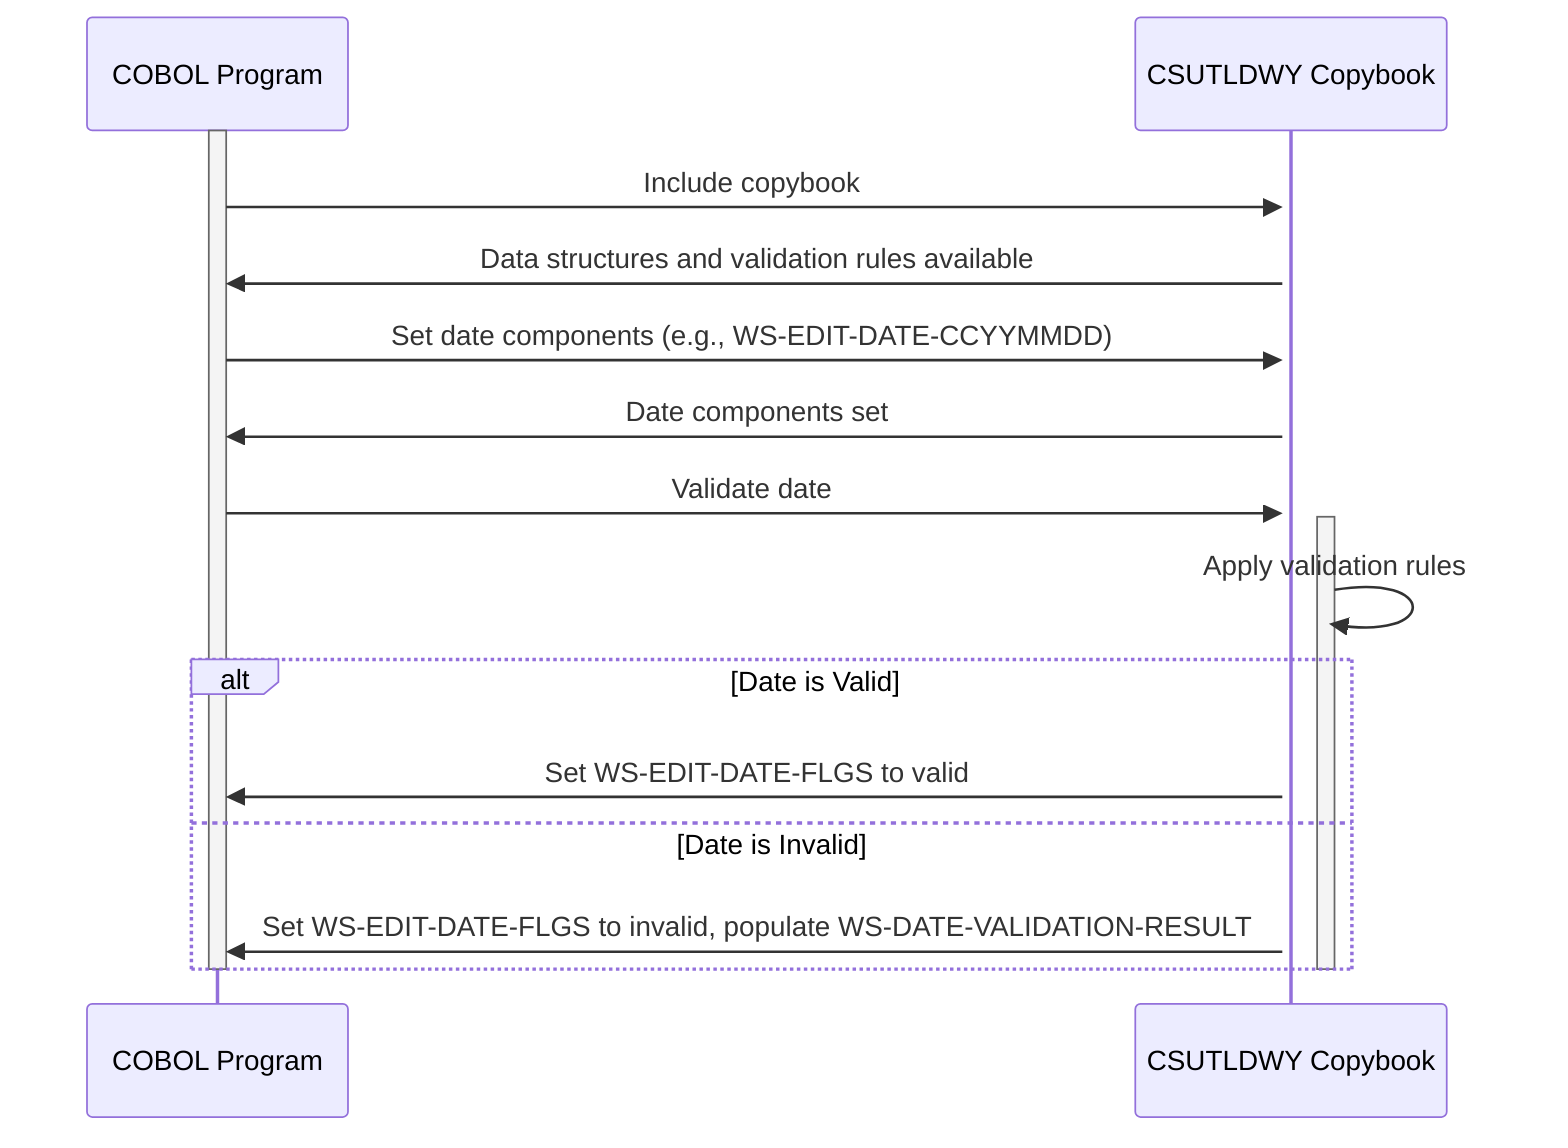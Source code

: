 sequenceDiagram
  participant COBOL Program
  participant CSUTLDWY Copybook

  activate COBOL Program
  COBOL Program->>+CSUTLDWY Copybook: Include copybook
  activate CSUTLDWY Copybook
  CSUTLDWY Copybook->>COBOL Program: Data structures and validation rules available
  COBOL Program->>+CSUTLDWY Copybook: Set date components (e.g., WS-EDIT-DATE-CCYYMMDD)
  CSUTLDWY Copybook->>COBOL Program: Date components set
  COBOL Program->>+CSUTLDWY Copybook: Validate date
  activate CSUTLDWY Copybook
  CSUTLDWY Copybook->>CSUTLDWY Copybook: Apply validation rules
  alt Date is Valid
    CSUTLDWY Copybook->>COBOL Program: Set WS-EDIT-DATE-FLGS to valid
  else Date is Invalid
    CSUTLDWY Copybook->>COBOL Program: Set WS-EDIT-DATE-FLGS to invalid, populate WS-DATE-VALIDATION-RESULT
  end
  deactivate CSUTLDWY Copybook
  deactivate COBOL Program